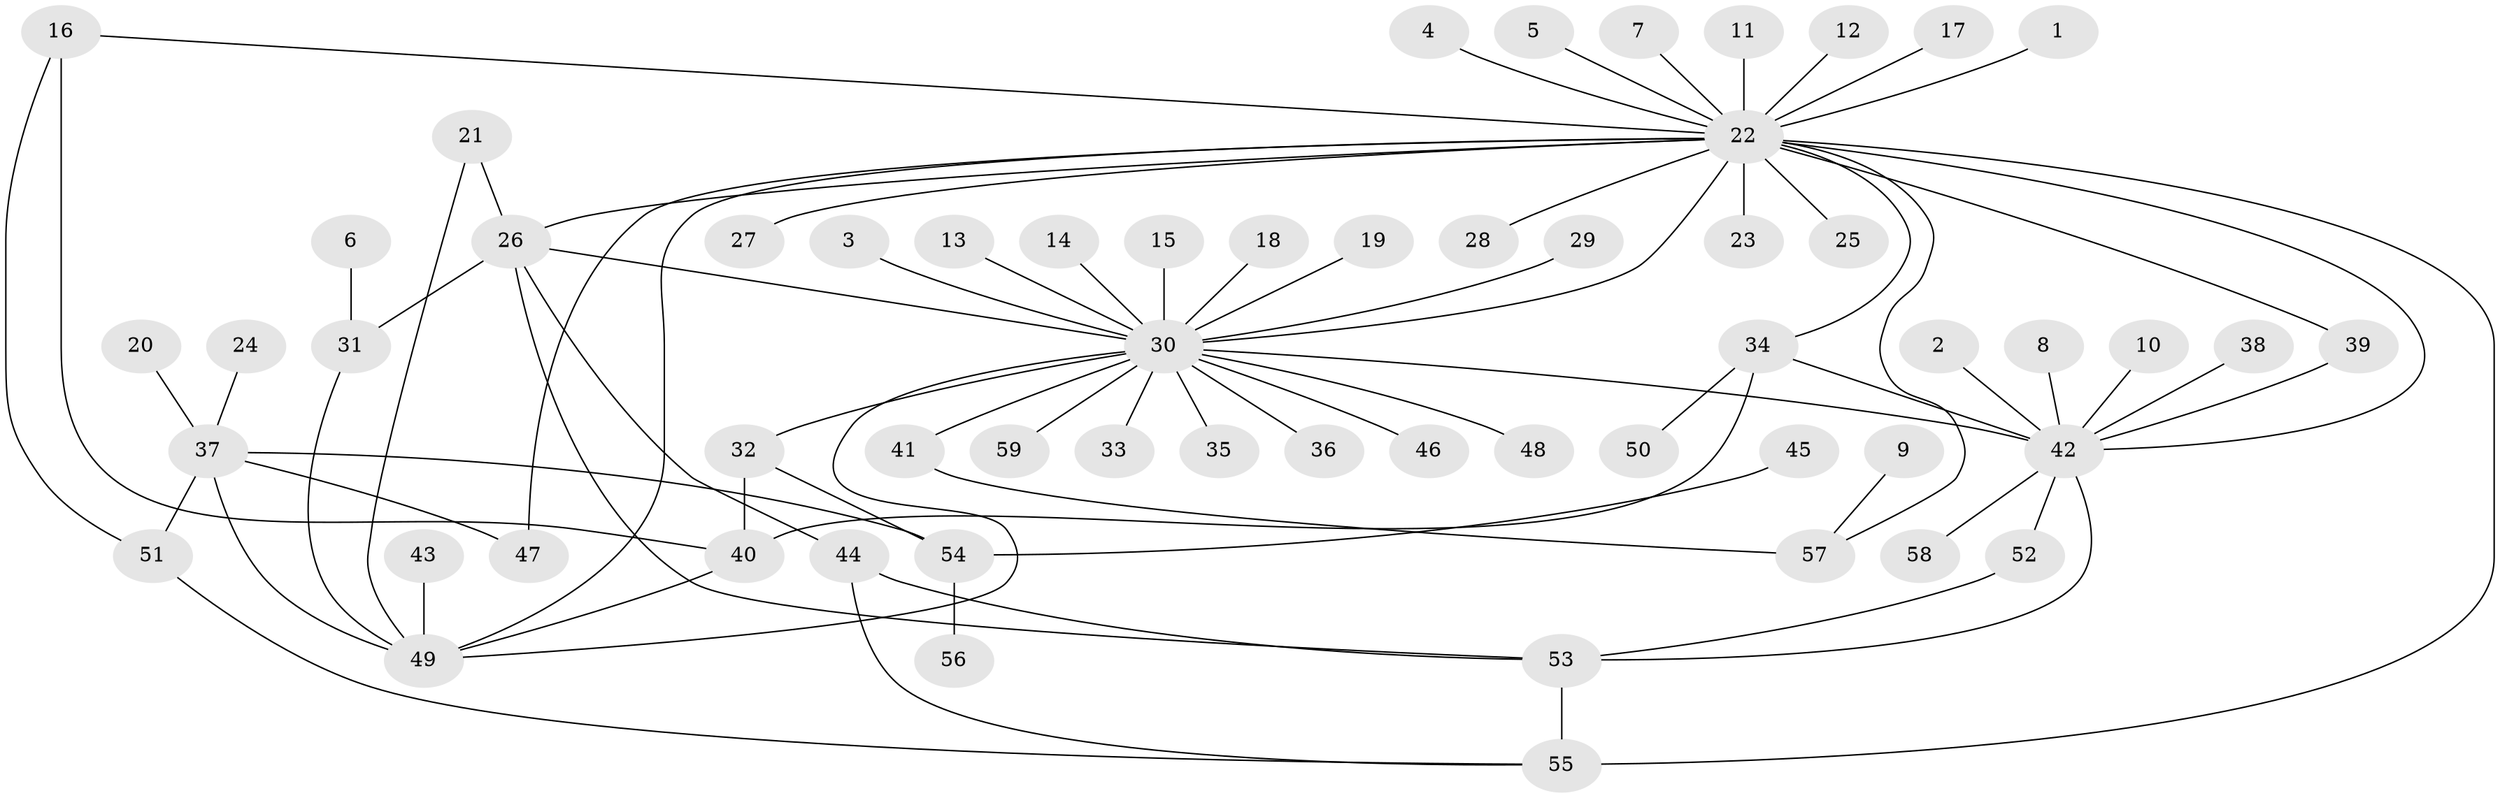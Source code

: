 // original degree distribution, {27: 0.006802721088435374, 1: 0.5918367346938775, 23: 0.006802721088435374, 8: 0.02040816326530612, 11: 0.006802721088435374, 9: 0.006802721088435374, 3: 0.08843537414965986, 15: 0.006802721088435374, 7: 0.013605442176870748, 2: 0.20408163265306123, 6: 0.013605442176870748, 5: 0.02040816326530612, 4: 0.013605442176870748}
// Generated by graph-tools (version 1.1) at 2025/36/03/04/25 23:36:48]
// undirected, 59 vertices, 78 edges
graph export_dot {
  node [color=gray90,style=filled];
  1;
  2;
  3;
  4;
  5;
  6;
  7;
  8;
  9;
  10;
  11;
  12;
  13;
  14;
  15;
  16;
  17;
  18;
  19;
  20;
  21;
  22;
  23;
  24;
  25;
  26;
  27;
  28;
  29;
  30;
  31;
  32;
  33;
  34;
  35;
  36;
  37;
  38;
  39;
  40;
  41;
  42;
  43;
  44;
  45;
  46;
  47;
  48;
  49;
  50;
  51;
  52;
  53;
  54;
  55;
  56;
  57;
  58;
  59;
  1 -- 22 [weight=1.0];
  2 -- 42 [weight=1.0];
  3 -- 30 [weight=1.0];
  4 -- 22 [weight=1.0];
  5 -- 22 [weight=1.0];
  6 -- 31 [weight=1.0];
  7 -- 22 [weight=1.0];
  8 -- 42 [weight=1.0];
  9 -- 57 [weight=1.0];
  10 -- 42 [weight=1.0];
  11 -- 22 [weight=1.0];
  12 -- 22 [weight=1.0];
  13 -- 30 [weight=1.0];
  14 -- 30 [weight=1.0];
  15 -- 30 [weight=1.0];
  16 -- 22 [weight=1.0];
  16 -- 40 [weight=1.0];
  16 -- 51 [weight=1.0];
  17 -- 22 [weight=1.0];
  18 -- 30 [weight=1.0];
  19 -- 30 [weight=1.0];
  20 -- 37 [weight=1.0];
  21 -- 26 [weight=1.0];
  21 -- 49 [weight=1.0];
  22 -- 23 [weight=1.0];
  22 -- 25 [weight=1.0];
  22 -- 26 [weight=1.0];
  22 -- 27 [weight=1.0];
  22 -- 28 [weight=1.0];
  22 -- 30 [weight=1.0];
  22 -- 34 [weight=1.0];
  22 -- 39 [weight=1.0];
  22 -- 42 [weight=1.0];
  22 -- 47 [weight=1.0];
  22 -- 49 [weight=1.0];
  22 -- 55 [weight=2.0];
  22 -- 57 [weight=1.0];
  24 -- 37 [weight=1.0];
  26 -- 30 [weight=1.0];
  26 -- 31 [weight=2.0];
  26 -- 44 [weight=1.0];
  26 -- 53 [weight=1.0];
  29 -- 30 [weight=1.0];
  30 -- 32 [weight=1.0];
  30 -- 33 [weight=1.0];
  30 -- 35 [weight=1.0];
  30 -- 36 [weight=1.0];
  30 -- 41 [weight=1.0];
  30 -- 42 [weight=1.0];
  30 -- 46 [weight=1.0];
  30 -- 48 [weight=1.0];
  30 -- 49 [weight=1.0];
  30 -- 59 [weight=1.0];
  31 -- 49 [weight=1.0];
  32 -- 40 [weight=1.0];
  32 -- 54 [weight=1.0];
  34 -- 40 [weight=1.0];
  34 -- 42 [weight=1.0];
  34 -- 50 [weight=1.0];
  37 -- 47 [weight=1.0];
  37 -- 49 [weight=1.0];
  37 -- 51 [weight=1.0];
  37 -- 54 [weight=1.0];
  38 -- 42 [weight=1.0];
  39 -- 42 [weight=1.0];
  40 -- 49 [weight=1.0];
  41 -- 57 [weight=1.0];
  42 -- 52 [weight=1.0];
  42 -- 53 [weight=1.0];
  42 -- 58 [weight=1.0];
  43 -- 49 [weight=1.0];
  44 -- 53 [weight=1.0];
  44 -- 55 [weight=1.0];
  45 -- 54 [weight=1.0];
  51 -- 55 [weight=1.0];
  52 -- 53 [weight=1.0];
  53 -- 55 [weight=1.0];
  54 -- 56 [weight=1.0];
}
